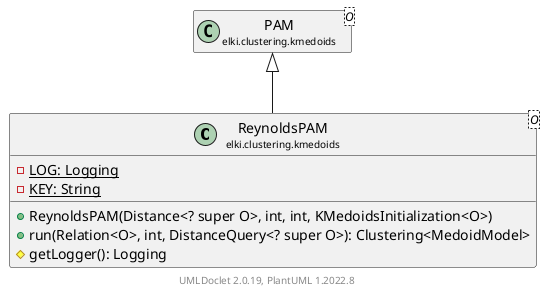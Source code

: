 @startuml
    remove .*\.(Instance|Par|Parameterizer|Factory)$
    set namespaceSeparator none
    hide empty fields
    hide empty methods

    class "<size:14>ReynoldsPAM\n<size:10>elki.clustering.kmedoids" as elki.clustering.kmedoids.ReynoldsPAM<O> [[ReynoldsPAM.html]] {
        {static} -LOG: Logging
        {static} -KEY: String
        +ReynoldsPAM(Distance<? super O>, int, int, KMedoidsInitialization<O>)
        +run(Relation<O>, int, DistanceQuery<? super O>): Clustering<MedoidModel>
        #getLogger(): Logging
    }

    class "<size:14>PAM\n<size:10>elki.clustering.kmedoids" as elki.clustering.kmedoids.PAM<O> [[PAM.html]]
    class "<size:14>ReynoldsPAM.Instance\n<size:10>elki.clustering.kmedoids" as elki.clustering.kmedoids.ReynoldsPAM.Instance [[ReynoldsPAM.Instance.html]]
    class "<size:14>ReynoldsPAM.Par\n<size:10>elki.clustering.kmedoids" as elki.clustering.kmedoids.ReynoldsPAM.Par<V> [[ReynoldsPAM.Par.html]]

    elki.clustering.kmedoids.PAM <|-- elki.clustering.kmedoids.ReynoldsPAM
    elki.clustering.kmedoids.ReynoldsPAM +-- elki.clustering.kmedoids.ReynoldsPAM.Instance
    elki.clustering.kmedoids.ReynoldsPAM +-- elki.clustering.kmedoids.ReynoldsPAM.Par

    center footer UMLDoclet 2.0.19, PlantUML 1.2022.8
@enduml
